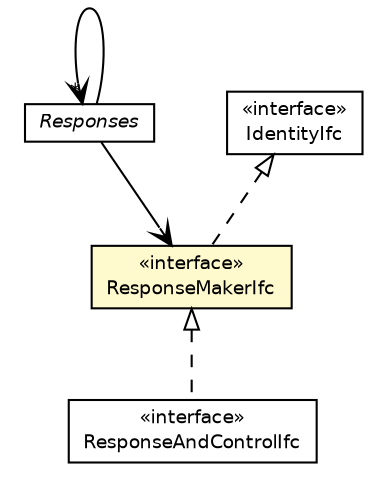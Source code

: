 #!/usr/local/bin/dot
#
# Class diagram 
# Generated by UMLGraph version 5.4 (http://www.umlgraph.org/)
#

digraph G {
	edge [fontname="Helvetica",fontsize=10,labelfontname="Helvetica",labelfontsize=10];
	node [fontname="Helvetica",fontsize=10,shape=plaintext];
	nodesep=0.25;
	ranksep=0.5;
	// jsl.utilities.Responses
	c184918 [label=<<table title="jsl.utilities.Responses" border="0" cellborder="1" cellspacing="0" cellpadding="2" port="p" href="./Responses.html">
		<tr><td><table border="0" cellspacing="0" cellpadding="1">
<tr><td align="center" balign="center"><font face="Helvetica-Oblique"> Responses </font></td></tr>
		</table></td></tr>
		</table>>, URL="./Responses.html", fontname="Helvetica", fontcolor="black", fontsize=9.0];
	// jsl.utilities.ResponseMakerIfc
	c184919 [label=<<table title="jsl.utilities.ResponseMakerIfc" border="0" cellborder="1" cellspacing="0" cellpadding="2" port="p" bgcolor="lemonChiffon" href="./ResponseMakerIfc.html">
		<tr><td><table border="0" cellspacing="0" cellpadding="1">
<tr><td align="center" balign="center"> &#171;interface&#187; </td></tr>
<tr><td align="center" balign="center"> ResponseMakerIfc </td></tr>
		</table></td></tr>
		</table>>, URL="./ResponseMakerIfc.html", fontname="Helvetica", fontcolor="black", fontsize=9.0];
	// jsl.utilities.ResponseAndControlIfc
	c184920 [label=<<table title="jsl.utilities.ResponseAndControlIfc" border="0" cellborder="1" cellspacing="0" cellpadding="2" port="p" href="./ResponseAndControlIfc.html">
		<tr><td><table border="0" cellspacing="0" cellpadding="1">
<tr><td align="center" balign="center"> &#171;interface&#187; </td></tr>
<tr><td align="center" balign="center"> ResponseAndControlIfc </td></tr>
		</table></td></tr>
		</table>>, URL="./ResponseAndControlIfc.html", fontname="Helvetica", fontcolor="black", fontsize=9.0];
	// jsl.utilities.IdentityIfc
	c184924 [label=<<table title="jsl.utilities.IdentityIfc" border="0" cellborder="1" cellspacing="0" cellpadding="2" port="p" href="./IdentityIfc.html">
		<tr><td><table border="0" cellspacing="0" cellpadding="1">
<tr><td align="center" balign="center"> &#171;interface&#187; </td></tr>
<tr><td align="center" balign="center"> IdentityIfc </td></tr>
		</table></td></tr>
		</table>>, URL="./IdentityIfc.html", fontname="Helvetica", fontcolor="black", fontsize=9.0];
	//jsl.utilities.ResponseMakerIfc implements jsl.utilities.IdentityIfc
	c184924:p -> c184919:p [dir=back,arrowtail=empty,style=dashed];
	//jsl.utilities.ResponseAndControlIfc implements jsl.utilities.ResponseMakerIfc
	c184919:p -> c184920:p [dir=back,arrowtail=empty,style=dashed];
	// jsl.utilities.Responses NAVASSOC jsl.utilities.ResponseMakerIfc
	c184918:p -> c184919:p [taillabel="", label="", headlabel="", fontname="Helvetica", fontcolor="black", fontsize=10.0, color="black", arrowhead=open];
	// jsl.utilities.Responses NAVASSOC jsl.utilities.Responses
	c184918:p -> c184918:p [taillabel="", label="", headlabel="*", fontname="Helvetica", fontcolor="black", fontsize=10.0, color="black", arrowhead=open];
}

